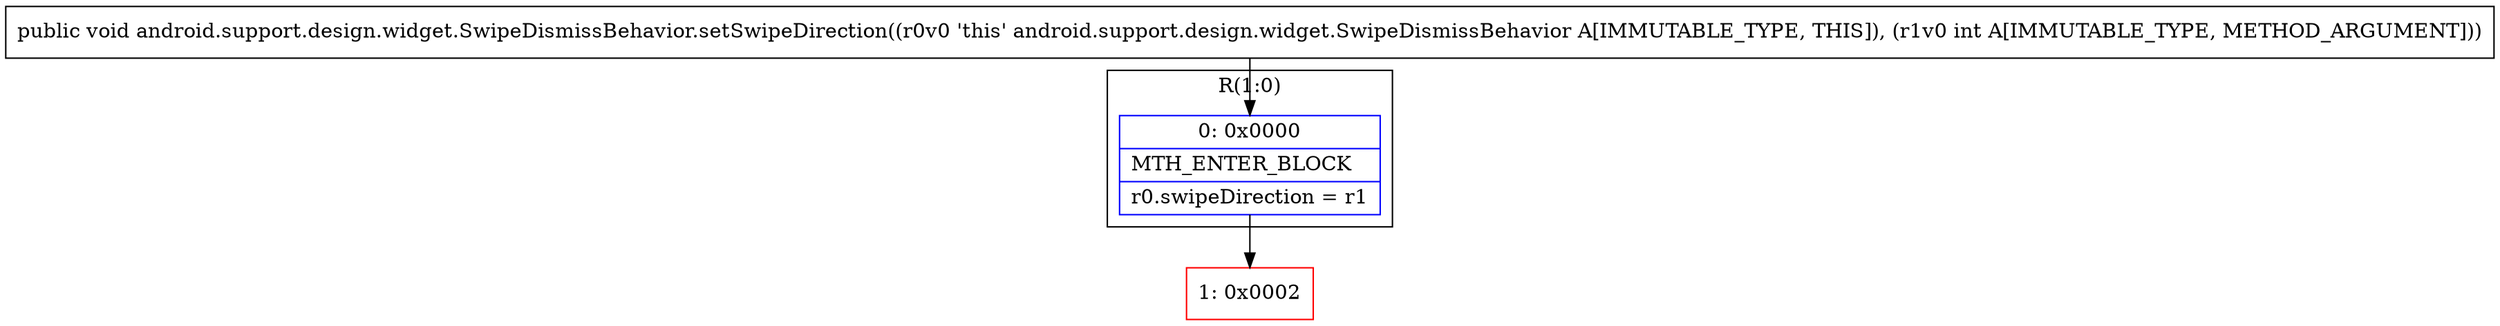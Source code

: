 digraph "CFG forandroid.support.design.widget.SwipeDismissBehavior.setSwipeDirection(I)V" {
subgraph cluster_Region_631366289 {
label = "R(1:0)";
node [shape=record,color=blue];
Node_0 [shape=record,label="{0\:\ 0x0000|MTH_ENTER_BLOCK\l|r0.swipeDirection = r1\l}"];
}
Node_1 [shape=record,color=red,label="{1\:\ 0x0002}"];
MethodNode[shape=record,label="{public void android.support.design.widget.SwipeDismissBehavior.setSwipeDirection((r0v0 'this' android.support.design.widget.SwipeDismissBehavior A[IMMUTABLE_TYPE, THIS]), (r1v0 int A[IMMUTABLE_TYPE, METHOD_ARGUMENT])) }"];
MethodNode -> Node_0;
Node_0 -> Node_1;
}

